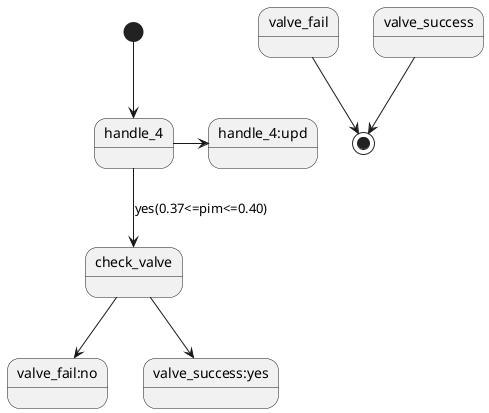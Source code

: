 @startuml
[*]-->handle_4
handle_4->handle_4:upd
handle_4-->check_valve:yes(0.37<=pim<=0.40)
check_valve-->valve_fail:no
check_valve-->valve_success:yes
valve_fail-->[*]
valve_success-->[*]
@enduml